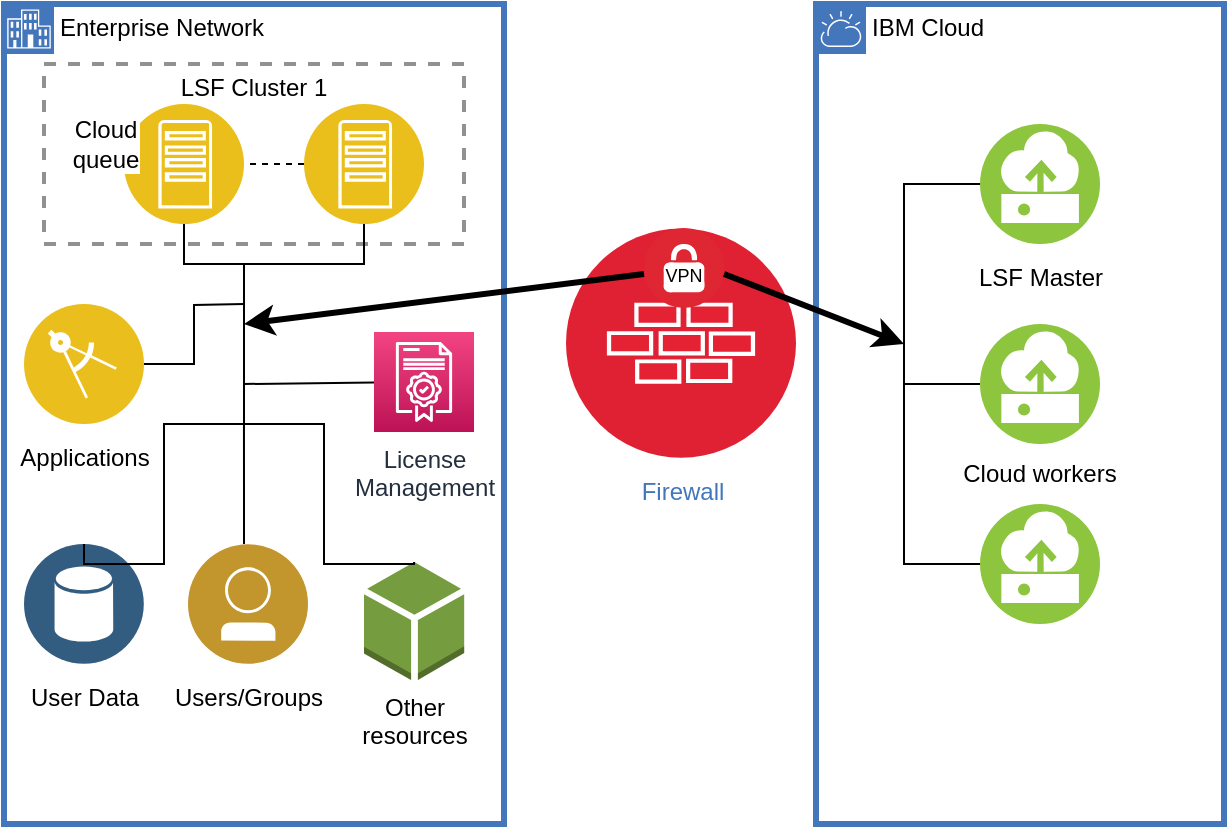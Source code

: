 <mxfile version="13.5.1" type="device"><diagram id="mAu1X2Fn9G5h8eAifJ9l" name="Page-1"><mxGraphModel dx="1106" dy="837" grid="1" gridSize="10" guides="1" tooltips="1" connect="1" arrows="1" fold="1" page="1" pageScale="1.5" pageWidth="850" pageHeight="1100" math="0" shadow="0"><root><mxCell id="0"/><mxCell id="1" parent="0"/><mxCell id="RQBEJfZzzdea2KilqA7A-54" value="Firewall" style="aspect=fixed;perimeter=ellipsePerimeter;html=1;align=center;shadow=0;dashed=0;fontColor=#4277BB;labelBackgroundColor=#ffffff;fontSize=12;spacingTop=3;image;image=img/lib/ibm/security/firewall.svg;" parent="1" vertex="1"><mxGeometry x="321" y="142" width="115" height="115" as="geometry"/></mxCell><mxCell id="RQBEJfZzzdea2KilqA7A-47" value="IBM Cloud" style="shape=mxgraph.ibm.box;prType=cloud;fontStyle=0;verticalAlign=top;align=left;spacingLeft=32;spacingTop=4;fillColor=none;rounded=0;whiteSpace=wrap;html=1;strokeColor=#4376BB;strokeWidth=3;dashed=0;container=1;spacing=-4;collapsible=0;expand=0;recursiveResize=0;" parent="1" vertex="1"><mxGeometry x="446" y="30" width="204" height="410" as="geometry"/></mxCell><mxCell id="2TRSVdaYupb4IKljdRzB-5" value="Cloud workers" style="text;html=1;strokeColor=none;fillColor=none;align=center;verticalAlign=middle;whiteSpace=wrap;rounded=0;labelBackgroundColor=#ffffff;fontColor=#000000;" vertex="1" parent="RQBEJfZzzdea2KilqA7A-47"><mxGeometry x="68" y="225" width="88" height="20" as="geometry"/></mxCell><mxCell id="RQBEJfZzzdea2KilqA7A-45" style="edgeStyle=orthogonalEdgeStyle;rounded=0;orthogonalLoop=1;jettySize=auto;html=1;exitX=0;exitY=0.5;exitDx=0;exitDy=0;entryX=0;entryY=0.5;entryDx=0;entryDy=0;endArrow=none;endFill=0;" parent="1" edge="1"><mxGeometry relative="1" as="geometry"><Array as="points"><mxPoint x="490" y="120"/><mxPoint x="490" y="310"/></Array><mxPoint x="530" y="120" as="sourcePoint"/><mxPoint x="530" y="310" as="targetPoint"/></mxGeometry></mxCell><mxCell id="RQBEJfZzzdea2KilqA7A-42" value="LSF Master" style="aspect=fixed;perimeter=ellipsePerimeter;html=1;align=center;shadow=0;dashed=0;labelBackgroundColor=#ffffff;fontSize=12;spacingTop=3;image;image=img/lib/ibm/vpc/Instance.svg;" parent="1" vertex="1"><mxGeometry x="528" y="90" width="60" height="60" as="geometry"/></mxCell><mxCell id="RQBEJfZzzdea2KilqA7A-43" value="" style="aspect=fixed;perimeter=ellipsePerimeter;html=1;align=center;shadow=0;dashed=0;fontColor=#4277BB;labelBackgroundColor=#ffffff;fontSize=12;spacingTop=3;image;image=img/lib/ibm/vpc/Instance.svg;" parent="1" vertex="1"><mxGeometry x="528" y="280" width="60" height="60" as="geometry"/></mxCell><mxCell id="RQBEJfZzzdea2KilqA7A-46" style="edgeStyle=orthogonalEdgeStyle;rounded=0;orthogonalLoop=1;jettySize=auto;html=1;exitX=0;exitY=0.5;exitDx=0;exitDy=0;endArrow=none;endFill=0;" parent="1" source="RQBEJfZzzdea2KilqA7A-44" edge="1"><mxGeometry relative="1" as="geometry"><mxPoint x="490" y="220" as="targetPoint"/></mxGeometry></mxCell><mxCell id="RQBEJfZzzdea2KilqA7A-44" value="" style="aspect=fixed;perimeter=ellipsePerimeter;html=1;align=center;shadow=0;dashed=0;fontColor=#4277BB;labelBackgroundColor=#ffffff;fontSize=12;spacingTop=3;image;image=img/lib/ibm/vpc/Instance.svg;" parent="1" vertex="1"><mxGeometry x="528" y="190" width="60" height="60" as="geometry"/></mxCell><mxCell id="RQBEJfZzzdea2KilqA7A-48" value="" style="aspect=fixed;perimeter=ellipsePerimeter;html=1;align=center;shadow=0;dashed=0;fontColor=#4277BB;labelBackgroundColor=#ffffff;fontSize=12;spacingTop=3;image;image=img/lib/ibm/security/vpn.svg;" parent="1" vertex="1"><mxGeometry x="360" y="142" width="40" height="40" as="geometry"/></mxCell><mxCell id="RQBEJfZzzdea2KilqA7A-55" value="&lt;font style=&quot;font-size: 9px&quot;&gt;VPN&lt;/font&gt;" style="text;html=1;strokeColor=none;fillColor=none;align=center;verticalAlign=middle;whiteSpace=wrap;rounded=0;" parent="1" vertex="1"><mxGeometry x="360" y="155" width="40" height="20" as="geometry"/></mxCell><mxCell id="RQBEJfZzzdea2KilqA7A-56" value="Enterprise Network" style="shape=mxgraph.ibm.box;prType=enterprise;fontStyle=0;verticalAlign=top;align=left;spacingLeft=32;spacingTop=4;fillColor=none;rounded=0;whiteSpace=wrap;html=1;strokeColor=#4376BB;strokeWidth=3;dashed=0;container=1;spacing=-4;collapsible=0;expand=0;recursiveResize=0;" parent="1" vertex="1"><mxGeometry x="40" y="30" width="250" height="410" as="geometry"/></mxCell><mxCell id="RQBEJfZzzdea2KilqA7A-65" value="" style="aspect=fixed;perimeter=ellipsePerimeter;html=1;align=center;shadow=0;dashed=0;fontColor=#4277BB;labelBackgroundColor=#ffffff;fontSize=12;spacingTop=3;image;image=img/lib/ibm/applications/app_server.svg;" parent="RQBEJfZzzdea2KilqA7A-56" vertex="1"><mxGeometry x="60" y="50" width="60" height="60" as="geometry"/></mxCell><mxCell id="RQBEJfZzzdea2KilqA7A-70" value="LSF Cluster 1" style="fontStyle=0;verticalAlign=top;align=center;spacingTop=-2;fillColor=none;rounded=0;whiteSpace=wrap;html=1;strokeColor=#919191;strokeWidth=2;dashed=1;container=1;collapsible=0;expand=0;recursiveResize=0;" parent="RQBEJfZzzdea2KilqA7A-56" vertex="1"><mxGeometry x="20" y="30" width="210" height="90" as="geometry"/></mxCell><mxCell id="RQBEJfZzzdea2KilqA7A-68" value="Cloud&lt;br&gt;queue" style="text;html=1;strokeColor=none;fillColor=none;align=center;verticalAlign=middle;whiteSpace=wrap;rounded=0;labelBackgroundColor=#ffffff;" parent="RQBEJfZzzdea2KilqA7A-70" vertex="1"><mxGeometry x="-14" y="30" width="90" height="20" as="geometry"/></mxCell><mxCell id="2TRSVdaYupb4IKljdRzB-9" style="edgeStyle=orthogonalEdgeStyle;rounded=0;orthogonalLoop=1;jettySize=auto;html=1;exitX=0.5;exitY=1;exitDx=0;exitDy=0;entryX=0.5;entryY=1;entryDx=0;entryDy=0;endArrow=none;endFill=0;strokeWidth=1;fillColor=#ffffff;fontSize=10;fontColor=#000000;" edge="1" parent="RQBEJfZzzdea2KilqA7A-56" source="RQBEJfZzzdea2KilqA7A-65" target="RQBEJfZzzdea2KilqA7A-66"><mxGeometry relative="1" as="geometry"/></mxCell><mxCell id="RQBEJfZzzdea2KilqA7A-57" value="User Data" style="aspect=fixed;perimeter=ellipsePerimeter;html=1;align=center;shadow=0;dashed=0;labelBackgroundColor=#ffffff;fontSize=12;spacingTop=3;image;image=img/lib/ibm/data/data_services.svg;" parent="RQBEJfZzzdea2KilqA7A-56" vertex="1"><mxGeometry x="10" y="270" width="60" height="60" as="geometry"/></mxCell><mxCell id="RQBEJfZzzdea2KilqA7A-58" value="Applications" style="aspect=fixed;perimeter=ellipsePerimeter;html=1;align=center;shadow=0;dashed=0;labelBackgroundColor=#ffffff;fontSize=12;spacingTop=3;image;image=img/lib/ibm/applications/enterprise_applications.svg;" parent="RQBEJfZzzdea2KilqA7A-56" vertex="1"><mxGeometry x="10" y="150" width="60" height="60" as="geometry"/></mxCell><mxCell id="RQBEJfZzzdea2KilqA7A-59" value="License&lt;br&gt;Management" style="outlineConnect=0;fontColor=#232F3E;gradientColor=#F34482;gradientDirection=north;fillColor=#BC1356;strokeColor=#ffffff;dashed=0;verticalLabelPosition=bottom;verticalAlign=top;align=center;html=1;fontSize=12;fontStyle=0;aspect=fixed;shape=mxgraph.aws4.resourceIcon;resIcon=mxgraph.aws4.license_manager;" parent="RQBEJfZzzdea2KilqA7A-56" vertex="1"><mxGeometry x="185" y="164" width="50" height="50" as="geometry"/></mxCell><mxCell id="RQBEJfZzzdea2KilqA7A-63" value="Users/Groups" style="aspect=fixed;perimeter=ellipsePerimeter;html=1;align=center;shadow=0;dashed=0;labelBackgroundColor=#ffffff;fontSize=12;spacingTop=3;image;image=img/lib/ibm/users/user.svg;" parent="RQBEJfZzzdea2KilqA7A-56" vertex="1"><mxGeometry x="92" y="270" width="60" height="60" as="geometry"/></mxCell><mxCell id="RQBEJfZzzdea2KilqA7A-67" style="edgeStyle=orthogonalEdgeStyle;rounded=0;orthogonalLoop=1;jettySize=auto;html=1;exitX=0;exitY=0.5;exitDx=0;exitDy=0;entryX=1;entryY=0.5;entryDx=0;entryDy=0;endArrow=none;endFill=0;dashed=1;" parent="RQBEJfZzzdea2KilqA7A-56" source="RQBEJfZzzdea2KilqA7A-66" target="RQBEJfZzzdea2KilqA7A-65" edge="1"><mxGeometry relative="1" as="geometry"/></mxCell><mxCell id="RQBEJfZzzdea2KilqA7A-66" value="" style="aspect=fixed;perimeter=ellipsePerimeter;html=1;align=center;shadow=0;dashed=0;fontColor=#4277BB;labelBackgroundColor=#ffffff;fontSize=12;spacingTop=3;image;image=img/lib/ibm/applications/app_server.svg;" parent="RQBEJfZzzdea2KilqA7A-56" vertex="1"><mxGeometry x="150" y="50" width="60" height="60" as="geometry"/></mxCell><mxCell id="RQBEJfZzzdea2KilqA7A-82" value="Other &lt;br&gt;resources" style="outlineConnect=0;dashed=0;verticalLabelPosition=bottom;verticalAlign=top;align=center;html=1;shape=mxgraph.aws3.resources;fillColor=#759C3E;gradientColor=none;labelBackgroundColor=#ffffff;" parent="RQBEJfZzzdea2KilqA7A-56" vertex="1"><mxGeometry x="180" y="279" width="50.09" height="59" as="geometry"/></mxCell><mxCell id="RQBEJfZzzdea2KilqA7A-74" style="edgeStyle=orthogonalEdgeStyle;rounded=0;orthogonalLoop=1;jettySize=auto;html=1;exitX=0.5;exitY=0;exitDx=0;exitDy=0;endArrow=none;endFill=0;" parent="RQBEJfZzzdea2KilqA7A-56" source="RQBEJfZzzdea2KilqA7A-57" edge="1"><mxGeometry relative="1" as="geometry"><mxPoint x="120" y="130" as="targetPoint"/><Array as="points"><mxPoint x="40" y="280"/><mxPoint x="80" y="280"/><mxPoint x="80" y="210"/><mxPoint x="120" y="210"/></Array></mxGeometry></mxCell><mxCell id="RQBEJfZzzdea2KilqA7A-72" style="edgeStyle=orthogonalEdgeStyle;rounded=0;orthogonalLoop=1;jettySize=auto;html=1;exitX=0.5;exitY=0;exitDx=0;exitDy=0;endArrow=none;endFill=0;exitPerimeter=0;" parent="1" source="RQBEJfZzzdea2KilqA7A-82" edge="1"><mxGeometry relative="1" as="geometry"><mxPoint x="160" y="170" as="targetPoint"/><mxPoint x="245" y="310" as="sourcePoint"/><Array as="points"><mxPoint x="245" y="310"/><mxPoint x="200" y="310"/><mxPoint x="200" y="240"/><mxPoint x="160" y="240"/></Array></mxGeometry></mxCell><mxCell id="RQBEJfZzzdea2KilqA7A-80" style="edgeStyle=orthogonalEdgeStyle;rounded=0;orthogonalLoop=1;jettySize=auto;html=1;exitX=1;exitY=0.5;exitDx=0;exitDy=0;endArrow=none;endFill=0;" parent="1" source="RQBEJfZzzdea2KilqA7A-58" edge="1"><mxGeometry relative="1" as="geometry"><mxPoint x="160" y="180" as="targetPoint"/></mxGeometry></mxCell><mxCell id="RQBEJfZzzdea2KilqA7A-81" value="" style="endArrow=none;html=1;" parent="1" target="RQBEJfZzzdea2KilqA7A-59" edge="1"><mxGeometry width="50" height="50" relative="1" as="geometry"><mxPoint x="160" y="220" as="sourcePoint"/><mxPoint x="240" y="200" as="targetPoint"/></mxGeometry></mxCell><mxCell id="2TRSVdaYupb4IKljdRzB-6" style="edgeStyle=orthogonalEdgeStyle;rounded=0;orthogonalLoop=1;jettySize=auto;html=1;exitX=0.5;exitY=0;exitDx=0;exitDy=0;endArrow=none;endFill=0;strokeWidth=1;fillColor=#ffffff;fontColor=#000000;" edge="1" parent="1"><mxGeometry relative="1" as="geometry"><mxPoint x="159.979" y="240" as="targetPoint"/><mxPoint x="160.0" y="300" as="sourcePoint"/><Array as="points"><mxPoint x="160" y="270"/><mxPoint x="160" y="270"/></Array></mxGeometry></mxCell><mxCell id="2TRSVdaYupb4IKljdRzB-10" value="" style="endArrow=classic;html=1;strokeWidth=3;fillColor=#ffffff;fontSize=11;fontColor=#000000;exitX=0;exitY=0.5;exitDx=0;exitDy=0;" edge="1" parent="1" source="RQBEJfZzzdea2KilqA7A-55"><mxGeometry width="50" height="50" relative="1" as="geometry"><mxPoint x="210" y="230" as="sourcePoint"/><mxPoint x="160" y="190" as="targetPoint"/></mxGeometry></mxCell><mxCell id="2TRSVdaYupb4IKljdRzB-11" value="" style="endArrow=classic;html=1;strokeWidth=3;fillColor=#ffffff;fontSize=11;fontColor=#000000;exitX=1;exitY=0.5;exitDx=0;exitDy=0;" edge="1" parent="1" source="RQBEJfZzzdea2KilqA7A-55"><mxGeometry width="50" height="50" relative="1" as="geometry"><mxPoint x="370" y="220" as="sourcePoint"/><mxPoint x="490" y="200" as="targetPoint"/></mxGeometry></mxCell></root></mxGraphModel></diagram></mxfile>